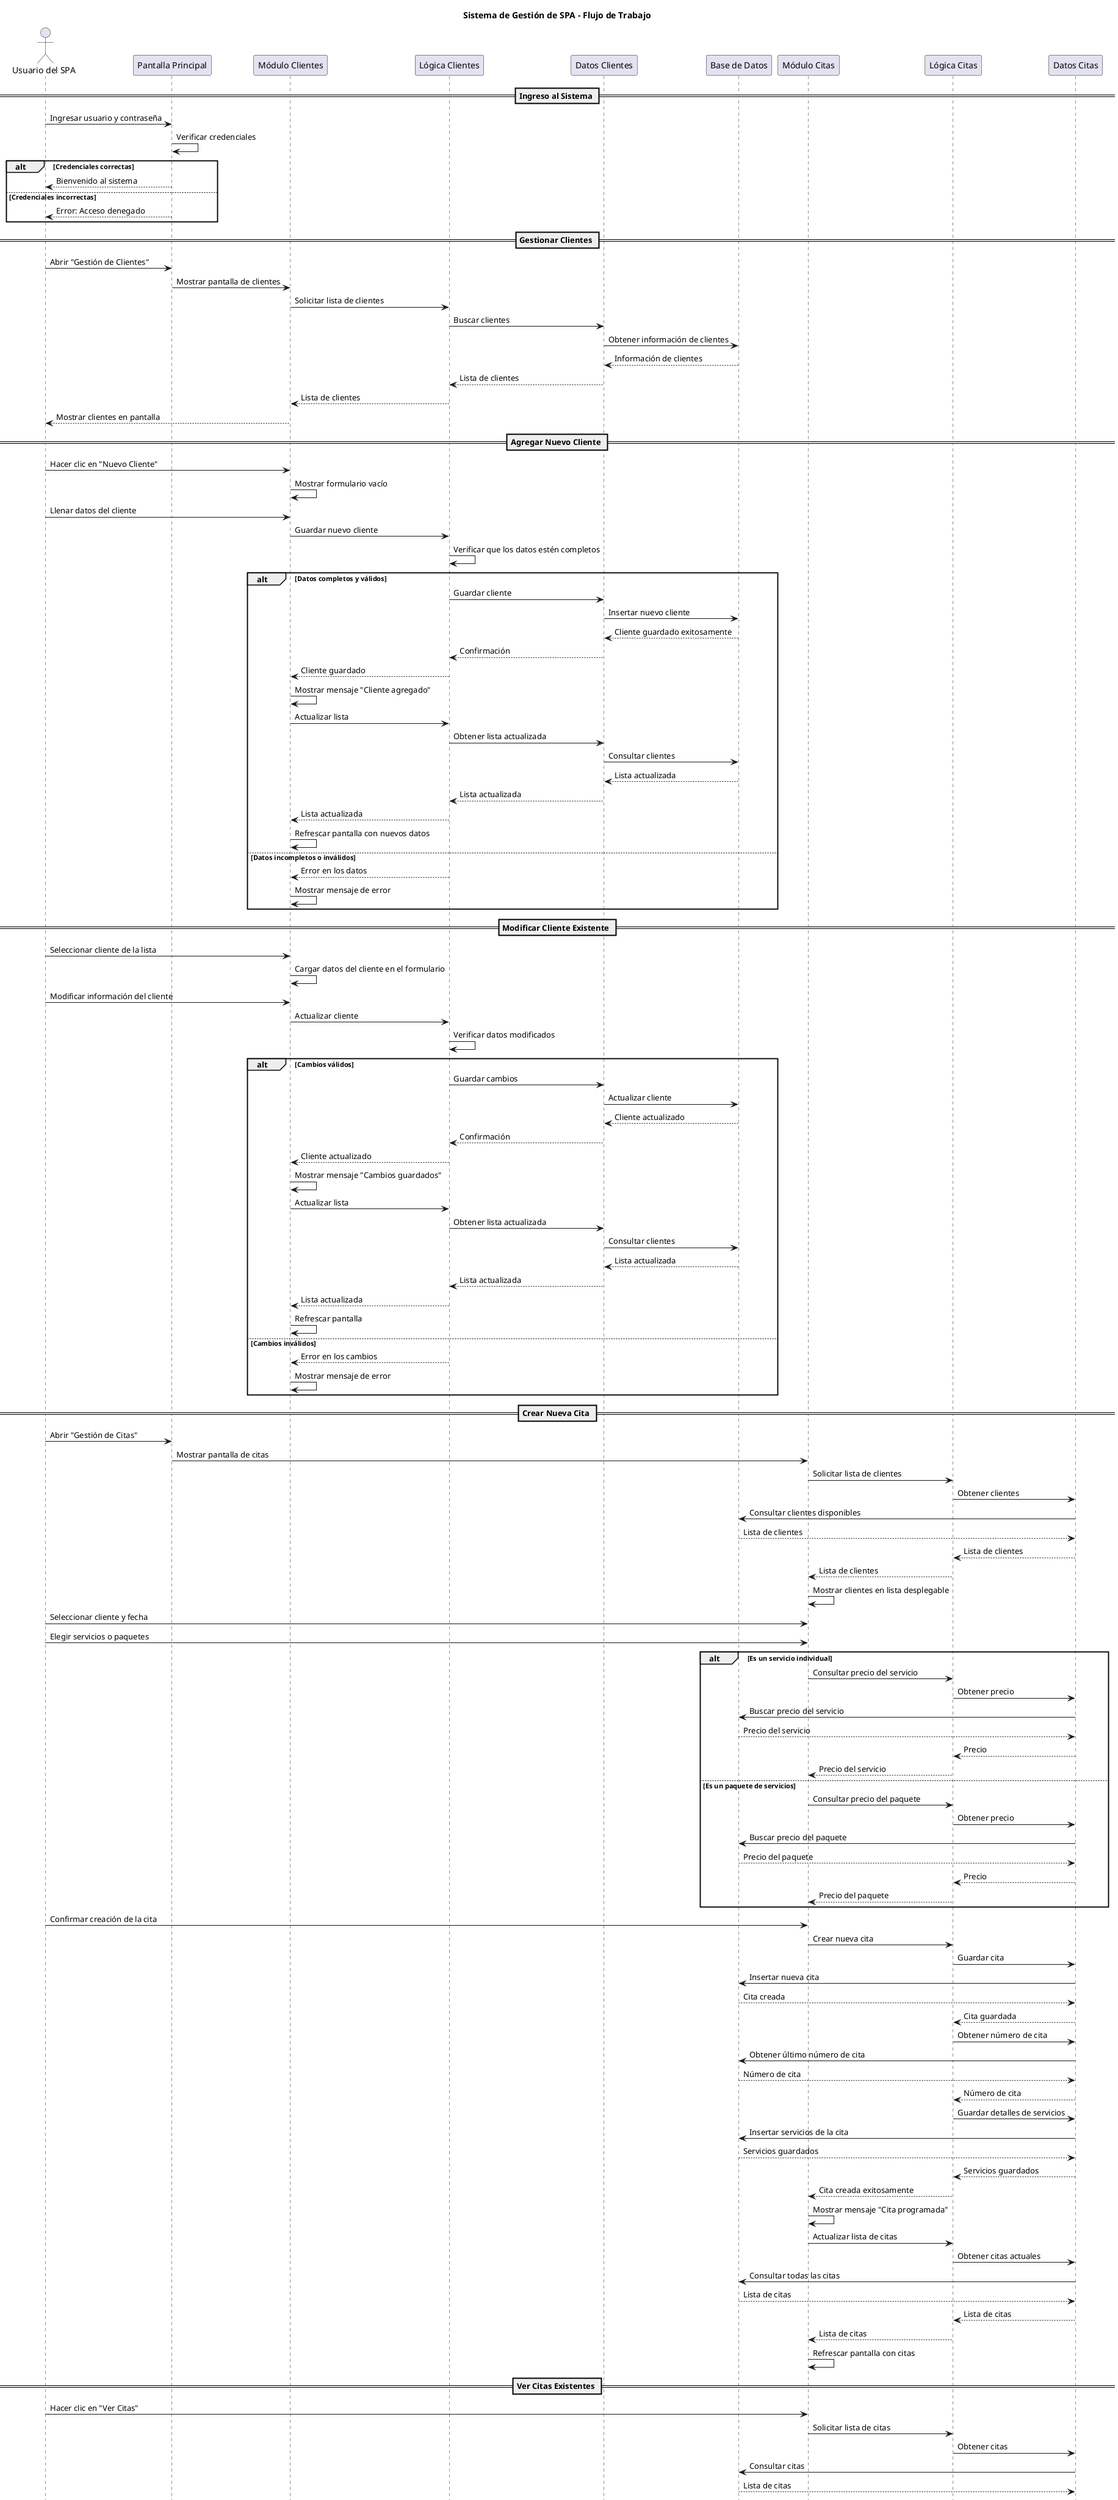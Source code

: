 @startuml Diagrama de Secuencias - Sistema SPA Natural Clinic

title Sistema de Gestión de SPA - Flujo de Trabajo

actor "Usuario del SPA" as Usuario
participant "Pantalla Principal" as Pantalla
participant "Módulo Clientes" as Clientes
participant "Lógica Clientes" as LogicaClientes
participant "Datos Clientes" as DatosClientes
participant "Base de Datos" as BD
participant "Módulo Citas" as Citas
participant "Lógica Citas" as LogicaCitas
participant "Datos Citas" as DatosCitas

== Ingreso al Sistema ==

Usuario -> Pantalla: Ingresar usuario y contraseña
Pantalla -> Pantalla: Verificar credenciales
alt Credenciales correctas
    Pantalla --> Usuario: Bienvenido al sistema
else Credenciales incorrectas
    Pantalla --> Usuario: Error: Acceso denegado
end

== Gestionar Clientes ==

Usuario -> Pantalla: Abrir "Gestión de Clientes"
Pantalla -> Clientes: Mostrar pantalla de clientes

Clientes -> LogicaClientes: Solicitar lista de clientes
LogicaClientes -> DatosClientes: Buscar clientes
DatosClientes -> BD: Obtener información de clientes
BD --> DatosClientes: Información de clientes
DatosClientes --> LogicaClientes: Lista de clientes
LogicaClientes --> Clientes: Lista de clientes
Clientes --> Usuario: Mostrar clientes en pantalla

== Agregar Nuevo Cliente ==

Usuario -> Clientes: Hacer clic en "Nuevo Cliente"
Clientes -> Clientes: Mostrar formulario vacío

Usuario -> Clientes: Llenar datos del cliente
Clientes -> LogicaClientes: Guardar nuevo cliente
LogicaClientes -> LogicaClientes: Verificar que los datos estén completos
alt Datos completos y válidos
    LogicaClientes -> DatosClientes: Guardar cliente
    DatosClientes -> BD: Insertar nuevo cliente
    BD --> DatosClientes: Cliente guardado exitosamente
    DatosClientes --> LogicaClientes: Confirmación
    LogicaClientes --> Clientes: Cliente guardado
    Clientes -> Clientes: Mostrar mensaje "Cliente agregado"
    Clientes -> LogicaClientes: Actualizar lista
    LogicaClientes -> DatosClientes: Obtener lista actualizada
    DatosClientes -> BD: Consultar clientes
    BD --> DatosClientes: Lista actualizada
    DatosClientes --> LogicaClientes: Lista actualizada
    LogicaClientes --> Clientes: Lista actualizada
    Clientes -> Clientes: Refrescar pantalla con nuevos datos
else Datos incompletos o inválidos
    LogicaClientes --> Clientes: Error en los datos
    Clientes -> Clientes: Mostrar mensaje de error
end

== Modificar Cliente Existente ==

Usuario -> Clientes: Seleccionar cliente de la lista
Clientes -> Clientes: Cargar datos del cliente en el formulario

Usuario -> Clientes: Modificar información del cliente
Clientes -> LogicaClientes: Actualizar cliente
LogicaClientes -> LogicaClientes: Verificar datos modificados
alt Cambios válidos
    LogicaClientes -> DatosClientes: Guardar cambios
    DatosClientes -> BD: Actualizar cliente
    BD --> DatosClientes: Cliente actualizado
    DatosClientes --> LogicaClientes: Confirmación
    LogicaClientes --> Clientes: Cliente actualizado
    Clientes -> Clientes: Mostrar mensaje "Cambios guardados"
    Clientes -> LogicaClientes: Actualizar lista
    LogicaClientes -> DatosClientes: Obtener lista actualizada
    DatosClientes -> BD: Consultar clientes
    BD --> DatosClientes: Lista actualizada
    DatosClientes --> LogicaClientes: Lista actualizada
    LogicaClientes --> Clientes: Lista actualizada
    Clientes -> Clientes: Refrescar pantalla
else Cambios inválidos
    LogicaClientes --> Clientes: Error en los cambios
    Clientes -> Clientes: Mostrar mensaje de error
end

== Crear Nueva Cita ==

Usuario -> Pantalla: Abrir "Gestión de Citas"
Pantalla -> Citas: Mostrar pantalla de citas

Citas -> LogicaCitas: Solicitar lista de clientes
LogicaCitas -> DatosCitas: Obtener clientes
DatosCitas -> BD: Consultar clientes disponibles
BD --> DatosCitas: Lista de clientes
DatosCitas --> LogicaCitas: Lista de clientes
LogicaCitas --> Citas: Lista de clientes
Citas -> Citas: Mostrar clientes en lista desplegable

Usuario -> Citas: Seleccionar cliente y fecha
Usuario -> Citas: Elegir servicios o paquetes

alt Es un servicio individual
    Citas -> LogicaCitas: Consultar precio del servicio
    LogicaCitas -> DatosCitas: Obtener precio
    DatosCitas -> BD: Buscar precio del servicio
    BD --> DatosCitas: Precio del servicio
    DatosCitas --> LogicaCitas: Precio
    LogicaCitas --> Citas: Precio del servicio
else Es un paquete de servicios
    Citas -> LogicaCitas: Consultar precio del paquete
    LogicaCitas -> DatosCitas: Obtener precio
    DatosCitas -> BD: Buscar precio del paquete
    BD --> DatosCitas: Precio del paquete
    DatosCitas --> LogicaCitas: Precio
    LogicaCitas --> Citas: Precio del paquete
end

Usuario -> Citas: Confirmar creación de la cita
Citas -> LogicaCitas: Crear nueva cita
LogicaCitas -> DatosCitas: Guardar cita
DatosCitas -> BD: Insertar nueva cita
BD --> DatosCitas: Cita creada
DatosCitas --> LogicaCitas: Cita guardada

LogicaCitas -> DatosCitas: Obtener número de cita
DatosCitas -> BD: Obtener último número de cita
BD --> DatosCitas: Número de cita
DatosCitas --> LogicaCitas: Número de cita

LogicaCitas -> DatosCitas: Guardar detalles de servicios
DatosCitas -> BD: Insertar servicios de la cita
BD --> DatosCitas: Servicios guardados
DatosCitas --> LogicaCitas: Servicios guardados
LogicaCitas --> Citas: Cita creada exitosamente
Citas -> Citas: Mostrar mensaje "Cita programada"

Citas -> LogicaCitas: Actualizar lista de citas
LogicaCitas -> DatosCitas: Obtener citas actuales
DatosCitas -> BD: Consultar todas las citas
BD --> DatosCitas: Lista de citas
DatosCitas --> LogicaCitas: Lista de citas
LogicaCitas --> Citas: Lista de citas
Citas -> Citas: Refrescar pantalla con citas

== Ver Citas Existentes ==

Usuario -> Citas: Hacer clic en "Ver Citas"
Citas -> LogicaCitas: Solicitar lista de citas
LogicaCitas -> DatosCitas: Obtener citas
DatosCitas -> BD: Consultar citas
BD --> DatosCitas: Lista de citas
DatosCitas --> LogicaCitas: Lista de citas
LogicaCitas --> Citas: Lista de citas
Citas --> Usuario: Mostrar citas en pantalla

== Salir del Sistema ==

Usuario -> Pantalla: Cerrar sesión
Pantalla --> Usuario: Sesión finalizada

@enduml
